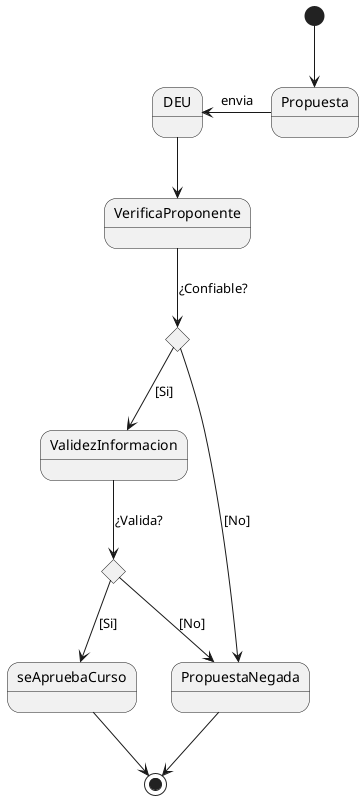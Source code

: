 'Diagrama previo antes de aprobar el curso
'Aprobacion x DEU

@startuml DiagEstado4

state c <<choice>>
state c2 <<choice>>

[*] --> Propuesta
DEU <-- Propuesta : envia
DEU --> VerificaProponente
VerificaProponente --> c : ¿Confiable?
c --> ValidezInformacion : [Si] 
ValidezInformacion --> c2 : ¿Valida? 
c2 --> seApruebaCurso : [Si]
c --> PropuestaNegada : [No]
c2 --> PropuestaNegada : [No]
seApruebaCurso --> [*]
PropuestaNegada --> [*]

@enduml
